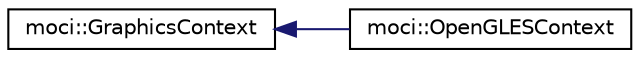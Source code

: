 digraph "Graphical Class Hierarchy"
{
 // INTERACTIVE_SVG=YES
  edge [fontname="Helvetica",fontsize="10",labelfontname="Helvetica",labelfontsize="10"];
  node [fontname="Helvetica",fontsize="10",shape=record];
  rankdir="LR";
  Node0 [label="moci::GraphicsContext",height=0.2,width=0.4,color="black", fillcolor="white", style="filled",URL="$classmoci_1_1GraphicsContext.html"];
  Node0 -> Node1 [dir="back",color="midnightblue",fontsize="10",style="solid",fontname="Helvetica"];
  Node1 [label="moci::OpenGLESContext",height=0.2,width=0.4,color="black", fillcolor="white", style="filled",URL="$classmoci_1_1OpenGLESContext.html"];
}
